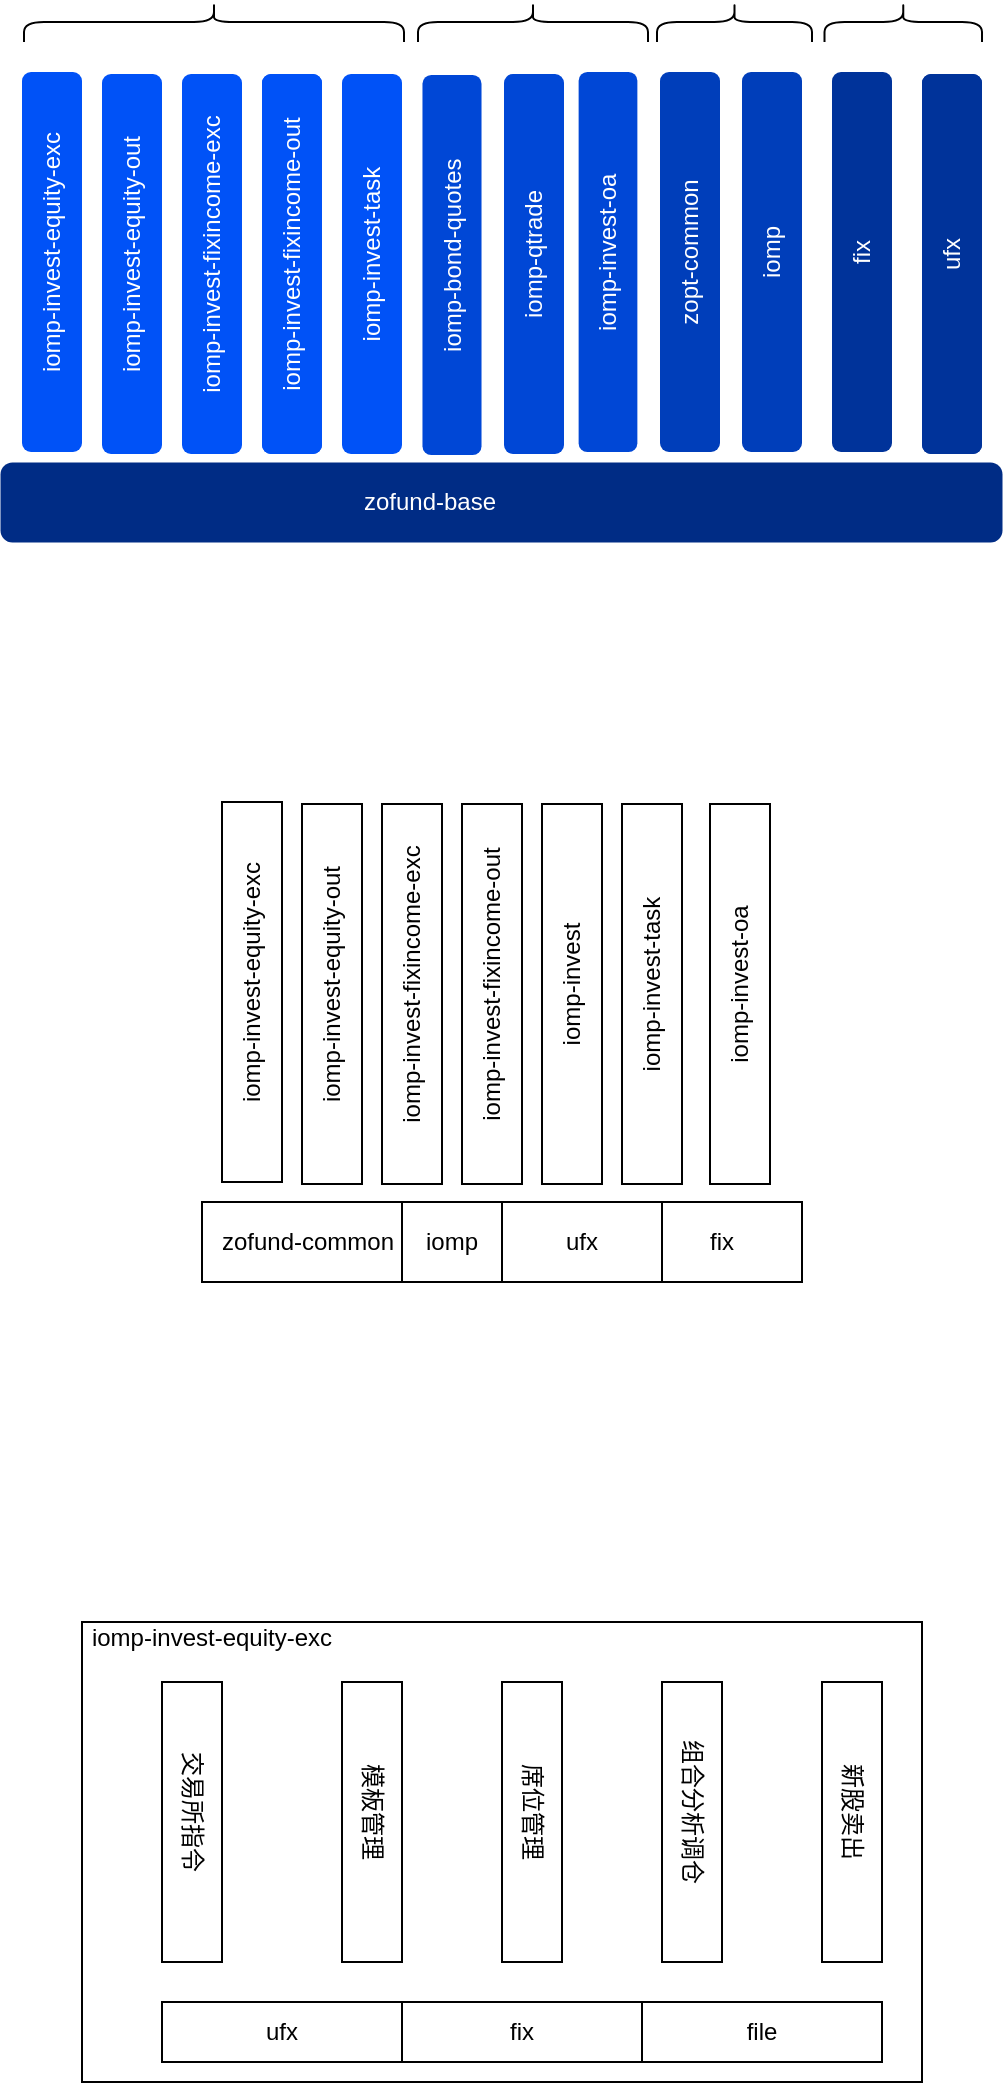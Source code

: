 <mxfile version="22.1.18" type="github">
  <diagram name="第 1 页" id="kjCEzAYDkIr64PraYfbx">
    <mxGraphModel dx="744" dy="405" grid="1" gridSize="10" guides="1" tooltips="1" connect="1" arrows="1" fold="1" page="1" pageScale="1" pageWidth="827" pageHeight="1169" math="0" shadow="0">
      <root>
        <mxCell id="0" />
        <mxCell id="1" parent="0" />
        <mxCell id="kkqj4pZTGer4sD4cTR9H-6" value="" style="group;fillColor=none;strokeColor=none;glass=1;rounded=1;strokeWidth=0;" parent="1" vertex="1" connectable="0">
          <mxGeometry x="170" y="105" width="30" height="190" as="geometry" />
        </mxCell>
        <mxCell id="kkqj4pZTGer4sD4cTR9H-4" value="" style="rounded=1;whiteSpace=wrap;html=1;rotation=-90;fillColor=#0052F7;strokeColor=none;shadow=0;glass=0;" parent="kkqj4pZTGer4sD4cTR9H-6" vertex="1">
          <mxGeometry x="-80" y="80" width="190" height="30" as="geometry" />
        </mxCell>
        <mxCell id="kkqj4pZTGer4sD4cTR9H-5" value="&lt;font color=&quot;#ffffff&quot;&gt;iomp-invest-equity-exc&lt;/font&gt;" style="text;html=1;strokeColor=none;fillColor=none;align=center;verticalAlign=middle;whiteSpace=wrap;rounded=0;rotation=270;" parent="kkqj4pZTGer4sD4cTR9H-6" vertex="1">
          <mxGeometry x="-65" y="75" width="160" height="30" as="geometry" />
        </mxCell>
        <mxCell id="kkqj4pZTGer4sD4cTR9H-8" value="" style="group;rounded=1;fillColor=#0052F7;" parent="1" vertex="1" connectable="0">
          <mxGeometry x="210" y="106" width="30" height="190" as="geometry" />
        </mxCell>
        <mxCell id="kkqj4pZTGer4sD4cTR9H-9" value="" style="rounded=1;whiteSpace=wrap;html=1;rotation=-90;fillColor=none;strokeColor=none;" parent="kkqj4pZTGer4sD4cTR9H-8" vertex="1">
          <mxGeometry x="-80" y="80" width="190" height="30" as="geometry" />
        </mxCell>
        <mxCell id="kkqj4pZTGer4sD4cTR9H-10" value="&lt;font color=&quot;#ffffff&quot;&gt;iomp-invest-equity-out&lt;/font&gt;" style="text;html=1;strokeColor=none;fillColor=none;align=center;verticalAlign=middle;whiteSpace=wrap;rounded=0;rotation=270;" parent="kkqj4pZTGer4sD4cTR9H-8" vertex="1">
          <mxGeometry x="-65" y="75" width="160" height="30" as="geometry" />
        </mxCell>
        <mxCell id="kkqj4pZTGer4sD4cTR9H-11" value="" style="group;fillColor=none;rounded=1;" parent="1" vertex="1" connectable="0">
          <mxGeometry x="250" y="106" width="30" height="190" as="geometry" />
        </mxCell>
        <mxCell id="kkqj4pZTGer4sD4cTR9H-12" value="" style="rounded=1;whiteSpace=wrap;html=1;rotation=-90;fillColor=#0052F7;strokeColor=none;" parent="kkqj4pZTGer4sD4cTR9H-11" vertex="1">
          <mxGeometry x="-80" y="80" width="190" height="30" as="geometry" />
        </mxCell>
        <mxCell id="kkqj4pZTGer4sD4cTR9H-13" value="&lt;font color=&quot;#ffffff&quot;&gt;iomp-invest-fixincome-exc&lt;/font&gt;" style="text;html=1;strokeColor=none;fillColor=none;align=center;verticalAlign=middle;whiteSpace=wrap;rounded=0;rotation=270;" parent="kkqj4pZTGer4sD4cTR9H-11" vertex="1">
          <mxGeometry x="-65" y="75" width="160" height="30" as="geometry" />
        </mxCell>
        <mxCell id="kkqj4pZTGer4sD4cTR9H-14" value="" style="group" parent="1" vertex="1" connectable="0">
          <mxGeometry x="370" y="108" width="30" height="187" as="geometry" />
        </mxCell>
        <mxCell id="kkqj4pZTGer4sD4cTR9H-15" value="" style="rounded=1;whiteSpace=wrap;html=1;rotation=-90;fillColor=#0047D6;strokeColor=none;" parent="kkqj4pZTGer4sD4cTR9H-14" vertex="1">
          <mxGeometry x="-80" y="78.737" width="190" height="29.526" as="geometry" />
        </mxCell>
        <mxCell id="kkqj4pZTGer4sD4cTR9H-16" value="&lt;font color=&quot;#ffffff&quot;&gt;iomp-bond-quotes&lt;/font&gt;" style="text;html=1;strokeColor=none;fillColor=none;align=center;verticalAlign=middle;whiteSpace=wrap;rounded=0;rotation=270;" parent="kkqj4pZTGer4sD4cTR9H-14" vertex="1">
          <mxGeometry x="-65" y="73.816" width="160" height="29.526" as="geometry" />
        </mxCell>
        <mxCell id="kkqj4pZTGer4sD4cTR9H-17" value="" style="group;fillColor=#0052F7;rounded=1;" parent="1" vertex="1" connectable="0">
          <mxGeometry x="290" y="106" width="30" height="190" as="geometry" />
        </mxCell>
        <mxCell id="kkqj4pZTGer4sD4cTR9H-18" value="" style="rounded=1;whiteSpace=wrap;html=1;rotation=-90;fillColor=#0052F7;strokeColor=none;" parent="kkqj4pZTGer4sD4cTR9H-17" vertex="1">
          <mxGeometry x="-80" y="80" width="190" height="30" as="geometry" />
        </mxCell>
        <mxCell id="kkqj4pZTGer4sD4cTR9H-19" value="&lt;font color=&quot;#ffffff&quot;&gt;iomp-invest-fixincome-out&lt;/font&gt;" style="text;html=1;strokeColor=none;fillColor=none;align=center;verticalAlign=middle;whiteSpace=wrap;rounded=0;rotation=270;" parent="kkqj4pZTGer4sD4cTR9H-17" vertex="1">
          <mxGeometry x="-65" y="75" width="160" height="30" as="geometry" />
        </mxCell>
        <mxCell id="kkqj4pZTGer4sD4cTR9H-20" value="" style="group" parent="1" vertex="1" connectable="0">
          <mxGeometry x="448" y="107" width="30" height="186" as="geometry" />
        </mxCell>
        <mxCell id="kkqj4pZTGer4sD4cTR9H-21" value="" style="rounded=1;whiteSpace=wrap;html=1;rotation=-90;fillColor=#0047D6;strokeColor=none;" parent="kkqj4pZTGer4sD4cTR9H-20" vertex="1">
          <mxGeometry x="-80" y="78.316" width="190" height="29.368" as="geometry" />
        </mxCell>
        <mxCell id="kkqj4pZTGer4sD4cTR9H-22" value="&lt;font color=&quot;#ffffff&quot;&gt;iomp-invest-oa&lt;/font&gt;" style="text;html=1;strokeColor=none;fillColor=none;align=center;verticalAlign=middle;whiteSpace=wrap;rounded=0;rotation=270;" parent="kkqj4pZTGer4sD4cTR9H-20" vertex="1">
          <mxGeometry x="-65" y="73.421" width="160" height="29.368" as="geometry" />
        </mxCell>
        <mxCell id="kkqj4pZTGer4sD4cTR9H-23" value="" style="group;fillColor=none;" parent="1" vertex="1" connectable="0">
          <mxGeometry x="530" y="105" width="30" height="190" as="geometry" />
        </mxCell>
        <mxCell id="kkqj4pZTGer4sD4cTR9H-24" value="" style="rounded=1;whiteSpace=wrap;html=1;rotation=-90;fillColor=#003EBA;strokeColor=none;" parent="kkqj4pZTGer4sD4cTR9H-23" vertex="1">
          <mxGeometry x="-80" y="80" width="190" height="30" as="geometry" />
        </mxCell>
        <mxCell id="kkqj4pZTGer4sD4cTR9H-25" value="&lt;font color=&quot;#ffffff&quot;&gt;iomp&lt;/font&gt;" style="text;html=1;strokeColor=none;fillColor=none;align=center;verticalAlign=middle;whiteSpace=wrap;rounded=0;rotation=270;" parent="kkqj4pZTGer4sD4cTR9H-23" vertex="1">
          <mxGeometry x="-65" y="75" width="160" height="30" as="geometry" />
        </mxCell>
        <mxCell id="kkqj4pZTGer4sD4cTR9H-26" value="" style="group;fillColor=#003EBA;rounded=1;" parent="1" vertex="1" connectable="0">
          <mxGeometry x="489" y="105" width="30" height="190" as="geometry" />
        </mxCell>
        <mxCell id="kkqj4pZTGer4sD4cTR9H-27" value="" style="rounded=1;whiteSpace=wrap;html=1;rotation=-90;fillColor=none;strokeColor=none;" parent="kkqj4pZTGer4sD4cTR9H-26" vertex="1">
          <mxGeometry x="-80" y="80" width="190" height="30" as="geometry" />
        </mxCell>
        <mxCell id="kkqj4pZTGer4sD4cTR9H-28" value="&lt;font color=&quot;#ffffff&quot;&gt;zopt-common&lt;/font&gt;" style="text;html=1;strokeColor=none;fillColor=none;align=center;verticalAlign=middle;whiteSpace=wrap;rounded=0;rotation=270;" parent="kkqj4pZTGer4sD4cTR9H-26" vertex="1">
          <mxGeometry x="-65" y="75" width="160" height="30" as="geometry" />
        </mxCell>
        <mxCell id="kkqj4pZTGer4sD4cTR9H-29" value="" style="group;fillColor=#00339A;strokeColor=none;rounded=1;" parent="1" vertex="1" connectable="0">
          <mxGeometry x="620" y="106" width="30" height="190" as="geometry" />
        </mxCell>
        <mxCell id="kkqj4pZTGer4sD4cTR9H-30" value="" style="rounded=1;whiteSpace=wrap;html=1;rotation=-90;fillColor=#00339A;strokeColor=none;" parent="kkqj4pZTGer4sD4cTR9H-29" vertex="1">
          <mxGeometry x="-80" y="80" width="190" height="30" as="geometry" />
        </mxCell>
        <mxCell id="kkqj4pZTGer4sD4cTR9H-31" value="&lt;font color=&quot;#ffffff&quot;&gt;ufx&lt;/font&gt;" style="text;html=1;strokeColor=none;fillColor=none;align=center;verticalAlign=middle;whiteSpace=wrap;rounded=0;rotation=270;" parent="kkqj4pZTGer4sD4cTR9H-29" vertex="1">
          <mxGeometry x="-65" y="75" width="160" height="30" as="geometry" />
        </mxCell>
        <mxCell id="kkqj4pZTGer4sD4cTR9H-32" value="" style="group;fillColor=none;" parent="1" vertex="1" connectable="0">
          <mxGeometry x="575" y="105" width="30" height="190" as="geometry" />
        </mxCell>
        <mxCell id="kkqj4pZTGer4sD4cTR9H-33" value="" style="rounded=1;whiteSpace=wrap;html=1;rotation=-90;fillColor=#00339A;strokeColor=none;" parent="kkqj4pZTGer4sD4cTR9H-32" vertex="1">
          <mxGeometry x="-80" y="80" width="190" height="30" as="geometry" />
        </mxCell>
        <mxCell id="kkqj4pZTGer4sD4cTR9H-34" value="&lt;font color=&quot;#ffffff&quot;&gt;fix&lt;/font&gt;" style="text;html=1;strokeColor=none;fillColor=none;align=center;verticalAlign=middle;whiteSpace=wrap;rounded=0;rotation=270;" parent="kkqj4pZTGer4sD4cTR9H-32" vertex="1">
          <mxGeometry x="-65" y="75" width="160" height="30" as="geometry" />
        </mxCell>
        <mxCell id="kkqj4pZTGer4sD4cTR9H-35" value="" style="group;fillColor=#0052F7;strokeColor=none;rounded=1;" parent="1" vertex="1" connectable="0">
          <mxGeometry x="330" y="106" width="30" height="190" as="geometry" />
        </mxCell>
        <mxCell id="kkqj4pZTGer4sD4cTR9H-36" value="" style="rounded=1;whiteSpace=wrap;html=1;rotation=-90;fillColor=none;strokeColor=none;" parent="kkqj4pZTGer4sD4cTR9H-35" vertex="1">
          <mxGeometry x="-80" y="80" width="190" height="30" as="geometry" />
        </mxCell>
        <mxCell id="kkqj4pZTGer4sD4cTR9H-37" value="&lt;font color=&quot;#ffffff&quot;&gt;iomp-invest-task&lt;/font&gt;" style="text;html=1;strokeColor=none;fillColor=none;align=center;verticalAlign=middle;whiteSpace=wrap;rounded=0;rotation=270;" parent="kkqj4pZTGer4sD4cTR9H-35" vertex="1">
          <mxGeometry x="-65" y="75" width="160" height="30" as="geometry" />
        </mxCell>
        <mxCell id="kkqj4pZTGer4sD4cTR9H-38" value="" style="group;fillColor=#002C85;rounded=1;strokeWidth=0;" parent="1" vertex="1" connectable="0">
          <mxGeometry x="159" y="300" width="501" height="40" as="geometry" />
        </mxCell>
        <mxCell id="kkqj4pZTGer4sD4cTR9H-2" value="&lt;font color=&quot;#ffffff&quot;&gt;zofund-base&lt;/font&gt;" style="text;html=1;strokeColor=none;fillColor=none;align=center;verticalAlign=middle;whiteSpace=wrap;rounded=0;" parent="kkqj4pZTGer4sD4cTR9H-38" vertex="1">
          <mxGeometry x="166.644" y="5" width="96.141" height="30" as="geometry" />
        </mxCell>
        <mxCell id="kkqj4pZTGer4sD4cTR9H-39" value="" style="group" parent="1" vertex="1" connectable="0">
          <mxGeometry x="210" y="670" width="310" height="40" as="geometry" />
        </mxCell>
        <mxCell id="kkqj4pZTGer4sD4cTR9H-40" value="" style="rounded=0;whiteSpace=wrap;html=1;" parent="kkqj4pZTGer4sD4cTR9H-39" vertex="1">
          <mxGeometry x="50" width="100" height="40" as="geometry" />
        </mxCell>
        <mxCell id="kkqj4pZTGer4sD4cTR9H-41" value="zofund-common" style="text;html=1;strokeColor=none;fillColor=none;align=center;verticalAlign=middle;whiteSpace=wrap;rounded=0;" parent="kkqj4pZTGer4sD4cTR9H-39" vertex="1">
          <mxGeometry x="56.46" y="5" width="93.54" height="30" as="geometry" />
        </mxCell>
        <mxCell id="kkqj4pZTGer4sD4cTR9H-70" value="" style="group" parent="1" vertex="1" connectable="0">
          <mxGeometry x="360" y="670" width="50" height="40" as="geometry" />
        </mxCell>
        <mxCell id="kkqj4pZTGer4sD4cTR9H-43" value="" style="rounded=0;whiteSpace=wrap;html=1;" parent="kkqj4pZTGer4sD4cTR9H-70" vertex="1">
          <mxGeometry width="50" height="40" as="geometry" />
        </mxCell>
        <mxCell id="kkqj4pZTGer4sD4cTR9H-44" value="iomp" style="text;html=1;strokeColor=none;fillColor=none;align=center;verticalAlign=middle;whiteSpace=wrap;rounded=0;" parent="kkqj4pZTGer4sD4cTR9H-70" vertex="1">
          <mxGeometry x="5" y="5" width="40" height="30" as="geometry" />
        </mxCell>
        <mxCell id="kkqj4pZTGer4sD4cTR9H-71" value="" style="group" parent="1" vertex="1" connectable="0">
          <mxGeometry x="410" y="670" width="80" height="40" as="geometry" />
        </mxCell>
        <mxCell id="kkqj4pZTGer4sD4cTR9H-45" value="" style="rounded=0;whiteSpace=wrap;html=1;" parent="kkqj4pZTGer4sD4cTR9H-71" vertex="1">
          <mxGeometry width="80" height="40" as="geometry" />
        </mxCell>
        <mxCell id="kkqj4pZTGer4sD4cTR9H-46" value="ufx" style="text;html=1;strokeColor=none;fillColor=none;align=center;verticalAlign=middle;whiteSpace=wrap;rounded=0;" parent="kkqj4pZTGer4sD4cTR9H-71" vertex="1">
          <mxGeometry x="8" y="5" width="64" height="30" as="geometry" />
        </mxCell>
        <mxCell id="kkqj4pZTGer4sD4cTR9H-73" value="" style="group" parent="1" vertex="1" connectable="0">
          <mxGeometry x="270" y="470" width="30" height="190" as="geometry" />
        </mxCell>
        <mxCell id="kkqj4pZTGer4sD4cTR9H-74" value="" style="rounded=0;whiteSpace=wrap;html=1;rotation=-90;" parent="kkqj4pZTGer4sD4cTR9H-73" vertex="1">
          <mxGeometry x="-80" y="80" width="190" height="30" as="geometry" />
        </mxCell>
        <mxCell id="kkqj4pZTGer4sD4cTR9H-75" value="iomp-invest-equity-exc" style="text;html=1;strokeColor=none;fillColor=none;align=center;verticalAlign=middle;whiteSpace=wrap;rounded=0;rotation=270;" parent="kkqj4pZTGer4sD4cTR9H-73" vertex="1">
          <mxGeometry x="-65" y="75" width="160" height="30" as="geometry" />
        </mxCell>
        <mxCell id="kkqj4pZTGer4sD4cTR9H-76" value="" style="group" parent="1" vertex="1" connectable="0">
          <mxGeometry x="310" y="471" width="30" height="190" as="geometry" />
        </mxCell>
        <mxCell id="kkqj4pZTGer4sD4cTR9H-77" value="" style="rounded=0;whiteSpace=wrap;html=1;rotation=-90;" parent="kkqj4pZTGer4sD4cTR9H-76" vertex="1">
          <mxGeometry x="-80" y="80" width="190" height="30" as="geometry" />
        </mxCell>
        <mxCell id="kkqj4pZTGer4sD4cTR9H-78" value="iomp-invest-equity-out" style="text;html=1;strokeColor=none;fillColor=none;align=center;verticalAlign=middle;whiteSpace=wrap;rounded=0;rotation=270;" parent="kkqj4pZTGer4sD4cTR9H-76" vertex="1">
          <mxGeometry x="-65" y="75" width="160" height="30" as="geometry" />
        </mxCell>
        <mxCell id="kkqj4pZTGer4sD4cTR9H-79" value="" style="group" parent="1" vertex="1" connectable="0">
          <mxGeometry x="350" y="471" width="30" height="190" as="geometry" />
        </mxCell>
        <mxCell id="kkqj4pZTGer4sD4cTR9H-80" value="" style="rounded=0;whiteSpace=wrap;html=1;rotation=-90;" parent="kkqj4pZTGer4sD4cTR9H-79" vertex="1">
          <mxGeometry x="-80" y="80" width="190" height="30" as="geometry" />
        </mxCell>
        <mxCell id="kkqj4pZTGer4sD4cTR9H-81" value="iomp-invest-fixincome-exc" style="text;html=1;strokeColor=none;fillColor=none;align=center;verticalAlign=middle;whiteSpace=wrap;rounded=0;rotation=270;" parent="kkqj4pZTGer4sD4cTR9H-79" vertex="1">
          <mxGeometry x="-65" y="75" width="160" height="30" as="geometry" />
        </mxCell>
        <mxCell id="kkqj4pZTGer4sD4cTR9H-82" value="" style="group" parent="1" vertex="1" connectable="0">
          <mxGeometry x="430" y="471" width="30" height="190" as="geometry" />
        </mxCell>
        <mxCell id="kkqj4pZTGer4sD4cTR9H-83" value="" style="rounded=0;whiteSpace=wrap;html=1;rotation=-90;" parent="kkqj4pZTGer4sD4cTR9H-82" vertex="1">
          <mxGeometry x="-80" y="80" width="190" height="30" as="geometry" />
        </mxCell>
        <mxCell id="kkqj4pZTGer4sD4cTR9H-84" value="iomp-invest" style="text;html=1;strokeColor=none;fillColor=none;align=center;verticalAlign=middle;whiteSpace=wrap;rounded=0;rotation=270;" parent="kkqj4pZTGer4sD4cTR9H-82" vertex="1">
          <mxGeometry x="-65" y="75" width="160" height="30" as="geometry" />
        </mxCell>
        <mxCell id="kkqj4pZTGer4sD4cTR9H-85" value="" style="group" parent="1" vertex="1" connectable="0">
          <mxGeometry x="390" y="471" width="30" height="190" as="geometry" />
        </mxCell>
        <mxCell id="kkqj4pZTGer4sD4cTR9H-86" value="" style="rounded=0;whiteSpace=wrap;html=1;rotation=-90;" parent="kkqj4pZTGer4sD4cTR9H-85" vertex="1">
          <mxGeometry x="-80" y="80" width="190" height="30" as="geometry" />
        </mxCell>
        <mxCell id="kkqj4pZTGer4sD4cTR9H-87" value="iomp-invest-fixincome-out" style="text;html=1;strokeColor=none;fillColor=none;align=center;verticalAlign=middle;whiteSpace=wrap;rounded=0;rotation=270;" parent="kkqj4pZTGer4sD4cTR9H-85" vertex="1">
          <mxGeometry x="-65" y="75" width="160" height="30" as="geometry" />
        </mxCell>
        <mxCell id="kkqj4pZTGer4sD4cTR9H-88" value="" style="group" parent="1" vertex="1" connectable="0">
          <mxGeometry x="514" y="471" width="30" height="190" as="geometry" />
        </mxCell>
        <mxCell id="kkqj4pZTGer4sD4cTR9H-89" value="" style="rounded=0;whiteSpace=wrap;html=1;rotation=-90;" parent="kkqj4pZTGer4sD4cTR9H-88" vertex="1">
          <mxGeometry x="-80" y="80" width="190" height="30" as="geometry" />
        </mxCell>
        <mxCell id="kkqj4pZTGer4sD4cTR9H-90" value="iomp-invest-oa" style="text;html=1;strokeColor=none;fillColor=none;align=center;verticalAlign=middle;whiteSpace=wrap;rounded=0;rotation=270;" parent="kkqj4pZTGer4sD4cTR9H-88" vertex="1">
          <mxGeometry x="-65" y="75" width="160" height="30" as="geometry" />
        </mxCell>
        <mxCell id="kkqj4pZTGer4sD4cTR9H-91" value="" style="group" parent="1" vertex="1" connectable="0">
          <mxGeometry x="470" y="471" width="30" height="190" as="geometry" />
        </mxCell>
        <mxCell id="kkqj4pZTGer4sD4cTR9H-92" value="" style="rounded=0;whiteSpace=wrap;html=1;rotation=-90;" parent="kkqj4pZTGer4sD4cTR9H-91" vertex="1">
          <mxGeometry x="-80" y="80" width="190" height="30" as="geometry" />
        </mxCell>
        <mxCell id="kkqj4pZTGer4sD4cTR9H-93" value="iomp-invest-task" style="text;html=1;strokeColor=none;fillColor=none;align=center;verticalAlign=middle;whiteSpace=wrap;rounded=0;rotation=270;" parent="kkqj4pZTGer4sD4cTR9H-91" vertex="1">
          <mxGeometry x="-65" y="75" width="160" height="30" as="geometry" />
        </mxCell>
        <mxCell id="kkqj4pZTGer4sD4cTR9H-94" value="" style="group" parent="1" vertex="1" connectable="0">
          <mxGeometry x="490" y="670" width="70" height="40" as="geometry" />
        </mxCell>
        <mxCell id="kkqj4pZTGer4sD4cTR9H-47" value="" style="rounded=0;whiteSpace=wrap;html=1;" parent="kkqj4pZTGer4sD4cTR9H-94" vertex="1">
          <mxGeometry width="70" height="40" as="geometry" />
        </mxCell>
        <mxCell id="kkqj4pZTGer4sD4cTR9H-48" value="fix" style="text;html=1;strokeColor=none;fillColor=none;align=center;verticalAlign=middle;whiteSpace=wrap;rounded=0;" parent="kkqj4pZTGer4sD4cTR9H-94" vertex="1">
          <mxGeometry x="20" y="5" width="20" height="30" as="geometry" />
        </mxCell>
        <mxCell id="kkqj4pZTGer4sD4cTR9H-95" value="" style="rounded=0;whiteSpace=wrap;html=1;fillColor=none;" parent="1" vertex="1">
          <mxGeometry x="200" y="880" width="420" height="230" as="geometry" />
        </mxCell>
        <mxCell id="kkqj4pZTGer4sD4cTR9H-96" value="iomp-invest-equity-exc" style="text;html=1;strokeColor=none;fillColor=none;align=center;verticalAlign=middle;whiteSpace=wrap;rounded=0;" parent="1" vertex="1">
          <mxGeometry x="200" y="873" width="130" height="30" as="geometry" />
        </mxCell>
        <mxCell id="kkqj4pZTGer4sD4cTR9H-99" value="" style="group" parent="1" vertex="1" connectable="0">
          <mxGeometry x="240" y="910" width="30" height="140" as="geometry" />
        </mxCell>
        <mxCell id="kkqj4pZTGer4sD4cTR9H-97" value="" style="rounded=0;whiteSpace=wrap;html=1;direction=south;" parent="kkqj4pZTGer4sD4cTR9H-99" vertex="1">
          <mxGeometry width="30" height="140" as="geometry" />
        </mxCell>
        <mxCell id="kkqj4pZTGer4sD4cTR9H-98" value="交易所指令" style="text;html=1;strokeColor=none;fillColor=none;align=center;verticalAlign=middle;whiteSpace=wrap;rounded=0;rotation=90;" parent="kkqj4pZTGer4sD4cTR9H-99" vertex="1">
          <mxGeometry x="-35" y="50" width="100" height="30" as="geometry" />
        </mxCell>
        <mxCell id="kkqj4pZTGer4sD4cTR9H-100" value="" style="group" parent="1" vertex="1" connectable="0">
          <mxGeometry x="330" y="910" width="30" height="140" as="geometry" />
        </mxCell>
        <mxCell id="kkqj4pZTGer4sD4cTR9H-101" value="" style="rounded=0;whiteSpace=wrap;html=1;direction=south;" parent="kkqj4pZTGer4sD4cTR9H-100" vertex="1">
          <mxGeometry width="30" height="140" as="geometry" />
        </mxCell>
        <mxCell id="kkqj4pZTGer4sD4cTR9H-102" value="模板管理" style="text;html=1;strokeColor=none;fillColor=none;align=center;verticalAlign=middle;whiteSpace=wrap;rounded=0;rotation=90;" parent="kkqj4pZTGer4sD4cTR9H-100" vertex="1">
          <mxGeometry x="-35" y="50" width="100" height="30" as="geometry" />
        </mxCell>
        <mxCell id="kkqj4pZTGer4sD4cTR9H-103" value="" style="group" parent="1" vertex="1" connectable="0">
          <mxGeometry x="410" y="910" width="30" height="140" as="geometry" />
        </mxCell>
        <mxCell id="kkqj4pZTGer4sD4cTR9H-104" value="" style="rounded=0;whiteSpace=wrap;html=1;direction=south;" parent="kkqj4pZTGer4sD4cTR9H-103" vertex="1">
          <mxGeometry width="30" height="140" as="geometry" />
        </mxCell>
        <mxCell id="kkqj4pZTGer4sD4cTR9H-105" value="席位管理" style="text;html=1;strokeColor=none;fillColor=none;align=center;verticalAlign=middle;whiteSpace=wrap;rounded=0;rotation=90;" parent="kkqj4pZTGer4sD4cTR9H-103" vertex="1">
          <mxGeometry x="-35" y="50" width="100" height="30" as="geometry" />
        </mxCell>
        <mxCell id="kkqj4pZTGer4sD4cTR9H-106" value="" style="group" parent="1" vertex="1" connectable="0">
          <mxGeometry x="490" y="910" width="30" height="140" as="geometry" />
        </mxCell>
        <mxCell id="kkqj4pZTGer4sD4cTR9H-107" value="" style="rounded=0;whiteSpace=wrap;html=1;direction=south;" parent="kkqj4pZTGer4sD4cTR9H-106" vertex="1">
          <mxGeometry width="30" height="140" as="geometry" />
        </mxCell>
        <mxCell id="kkqj4pZTGer4sD4cTR9H-108" value="组合分析调仓" style="text;html=1;strokeColor=none;fillColor=none;align=center;verticalAlign=middle;whiteSpace=wrap;rounded=0;rotation=90;" parent="kkqj4pZTGer4sD4cTR9H-106" vertex="1">
          <mxGeometry x="-35" y="50" width="100" height="30" as="geometry" />
        </mxCell>
        <mxCell id="kkqj4pZTGer4sD4cTR9H-109" value="" style="group" parent="1" vertex="1" connectable="0">
          <mxGeometry x="570" y="910" width="30" height="140" as="geometry" />
        </mxCell>
        <mxCell id="kkqj4pZTGer4sD4cTR9H-110" value="" style="rounded=0;whiteSpace=wrap;html=1;direction=south;" parent="kkqj4pZTGer4sD4cTR9H-109" vertex="1">
          <mxGeometry width="30" height="140" as="geometry" />
        </mxCell>
        <mxCell id="kkqj4pZTGer4sD4cTR9H-111" value="新股卖出" style="text;html=1;strokeColor=none;fillColor=none;align=center;verticalAlign=middle;whiteSpace=wrap;rounded=0;rotation=90;" parent="kkqj4pZTGer4sD4cTR9H-109" vertex="1">
          <mxGeometry x="-35" y="50" width="100" height="30" as="geometry" />
        </mxCell>
        <mxCell id="kkqj4pZTGer4sD4cTR9H-112" value="ufx" style="rounded=0;whiteSpace=wrap;html=1;" parent="1" vertex="1">
          <mxGeometry x="240" y="1070" width="120" height="30" as="geometry" />
        </mxCell>
        <mxCell id="kkqj4pZTGer4sD4cTR9H-113" value="fix" style="rounded=0;whiteSpace=wrap;html=1;" parent="1" vertex="1">
          <mxGeometry x="360" y="1070" width="120" height="30" as="geometry" />
        </mxCell>
        <mxCell id="kkqj4pZTGer4sD4cTR9H-114" value="file" style="rounded=0;whiteSpace=wrap;html=1;" parent="1" vertex="1">
          <mxGeometry x="480" y="1070" width="120" height="30" as="geometry" />
        </mxCell>
        <mxCell id="GysrRo3YJwe-bO9KChuf-6" value="" style="group" vertex="1" connectable="0" parent="1">
          <mxGeometry x="411" y="106" width="30" height="190" as="geometry" />
        </mxCell>
        <mxCell id="GysrRo3YJwe-bO9KChuf-7" value="" style="rounded=1;whiteSpace=wrap;html=1;rotation=-90;fillColor=#0047D6;strokeColor=none;" vertex="1" parent="GysrRo3YJwe-bO9KChuf-6">
          <mxGeometry x="-80" y="80" width="190" height="30" as="geometry" />
        </mxCell>
        <mxCell id="GysrRo3YJwe-bO9KChuf-8" value="&lt;font color=&quot;#ffffff&quot;&gt;iomp-qtrade&lt;/font&gt;" style="text;html=1;strokeColor=none;fillColor=none;align=center;verticalAlign=middle;whiteSpace=wrap;rounded=0;rotation=270;" vertex="1" parent="GysrRo3YJwe-bO9KChuf-6">
          <mxGeometry x="-65" y="75" width="160" height="30" as="geometry" />
        </mxCell>
        <mxCell id="GysrRo3YJwe-bO9KChuf-10" value="" style="shape=curlyBracket;whiteSpace=wrap;html=1;rounded=1;flipH=1;labelPosition=right;verticalLabelPosition=middle;align=left;verticalAlign=middle;rotation=-90;" vertex="1" parent="1">
          <mxGeometry x="256" y="-15" width="20" height="190" as="geometry" />
        </mxCell>
        <mxCell id="GysrRo3YJwe-bO9KChuf-11" value="" style="shape=curlyBracket;whiteSpace=wrap;html=1;rounded=1;flipH=1;labelPosition=right;verticalLabelPosition=middle;align=left;verticalAlign=middle;rotation=-90;" vertex="1" parent="1">
          <mxGeometry x="415.5" y="22.5" width="20" height="115" as="geometry" />
        </mxCell>
        <mxCell id="GysrRo3YJwe-bO9KChuf-12" value="" style="shape=curlyBracket;whiteSpace=wrap;html=1;rounded=1;flipH=1;labelPosition=right;verticalLabelPosition=middle;align=left;verticalAlign=middle;rotation=-90;" vertex="1" parent="1">
          <mxGeometry x="516.25" y="41.25" width="20" height="77.5" as="geometry" />
        </mxCell>
        <mxCell id="GysrRo3YJwe-bO9KChuf-13" value="" style="shape=curlyBracket;whiteSpace=wrap;html=1;rounded=1;flipH=1;labelPosition=right;verticalLabelPosition=middle;align=left;verticalAlign=middle;rotation=-90;" vertex="1" parent="1">
          <mxGeometry x="600.63" y="40.63" width="20" height="78.75" as="geometry" />
        </mxCell>
      </root>
    </mxGraphModel>
  </diagram>
</mxfile>
